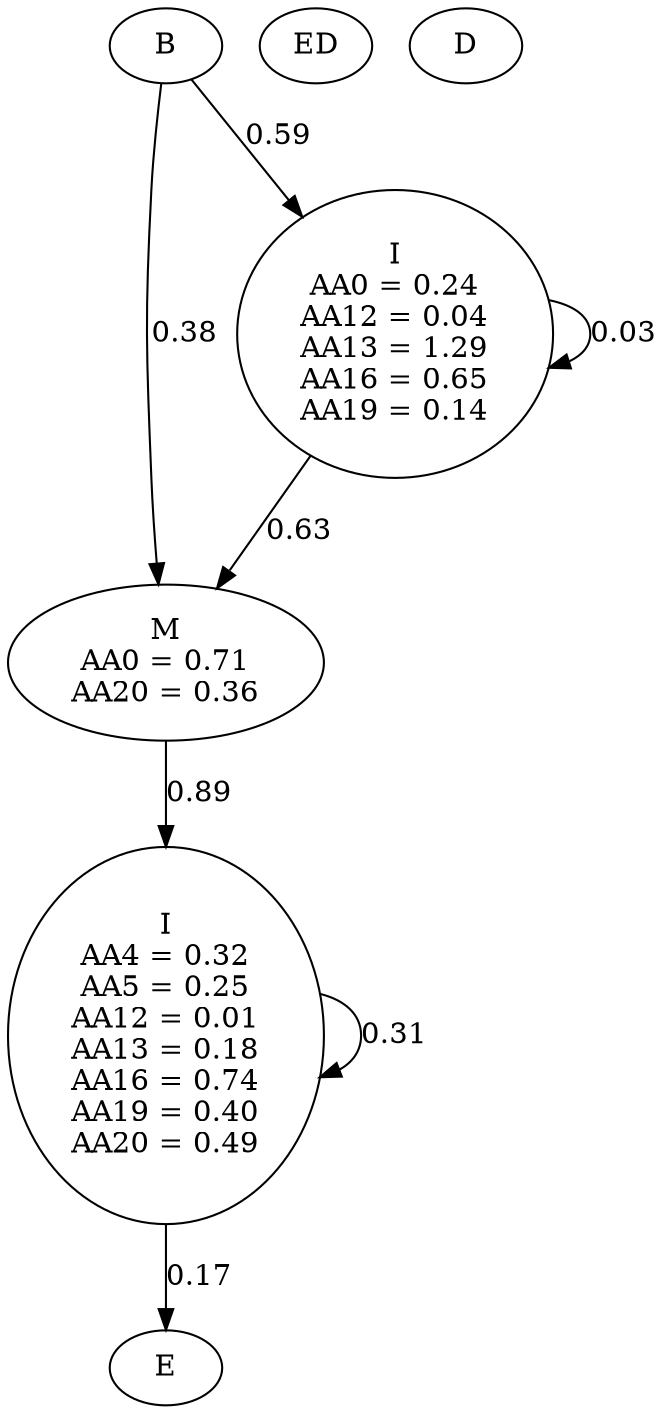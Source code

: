 digraph {
  N1 [label="E"]
  N2 [label="ED"]
  N3 [label="M\nAA0 = 0.71\nAA20 = 0.36"]
  N4 [label="I\nAA4 = 0.32\nAA5 = 0.25\nAA12 = 0.01\nAA13 = 0.18\nAA16 = 0.74\nAA19 = 0.40\nAA20 = 0.49"]
  N5 [label="D"]
  N6 [label="B"]
  N7 [label="I\nAA0 = 0.24\nAA12 = 0.04\nAA13 = 1.29\nAA16 = 0.65\nAA19 = 0.14"]
  N7 -> N3 [label="0.63"]
  N7 -> N7 [label="0.03"]
  N6 -> N3 [label="0.38"]
  N6 -> N7 [label="0.59"]
  N4 -> N1 [label="0.17"]
  N4 -> N4 [label="0.31"]
  N3 -> N4 [label="0.89"]
}
